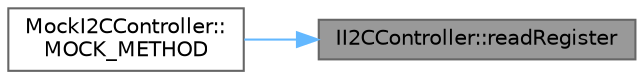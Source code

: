 digraph "II2CController::readRegister"
{
 // LATEX_PDF_SIZE
  bgcolor="transparent";
  edge [fontname=Helvetica,fontsize=10,labelfontname=Helvetica,labelfontsize=10];
  node [fontname=Helvetica,fontsize=10,shape=box,height=0.2,width=0.4];
  rankdir="RL";
  Node1 [id="Node000001",label="II2CController::readRegister",height=0.2,width=0.4,color="gray40", fillcolor="grey60", style="filled", fontcolor="black",tooltip=" "];
  Node1 -> Node2 [id="edge1_Node000001_Node000002",dir="back",color="steelblue1",style="solid",tooltip=" "];
  Node2 [id="Node000002",label="MockI2CController::\lMOCK_METHOD",height=0.2,width=0.4,color="grey40", fillcolor="white", style="filled",URL="$classMockI2CController.html#a46f1fb9a6cdd7733c77ba11f59f7be01",tooltip="Mocked method to read a register from the I2C controller."];
}
